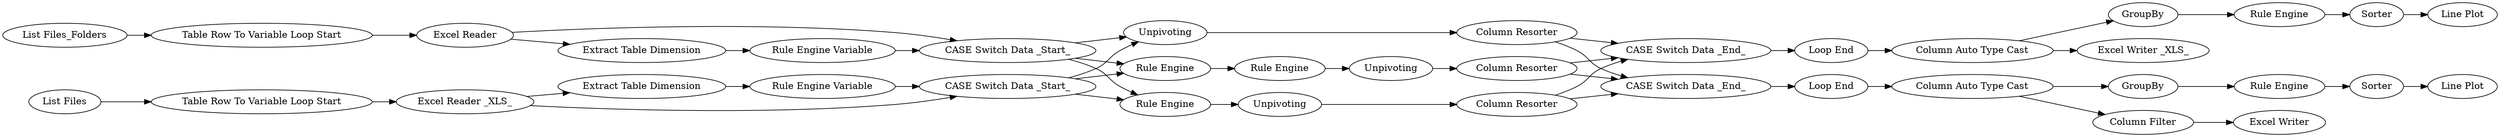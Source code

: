 digraph {
	7 -> 8
	31 -> 35
	37 -> 36
	8 -> 13
	4 -> 5
	36 -> 9
	28 -> 20
	19 -> 21
	13 -> 18
	15 -> 13
	18 -> 19
	45 -> 41
	43 -> 45
	17 -> 38
	14 -> 15
	1 -> 2
	41 -> 44
	39 -> 43
	39 -> 47
	10 -> 11
	21 -> 26
	17 -> 13
	9 -> 16
	29 -> 31
	19 -> 22
	6 -> 10
	30 -> 29
	31 -> 36
	6 -> 7
	33 -> 39
	3 -> 6
	38 -> 33
	8 -> 38
	3 -> 4
	11 -> 14
	36 -> 10
	35 -> 37
	47 -> 46
	5 -> 6
	36 -> 7
	26 -> 28
	2 -> 3
	6 -> 9
	16 -> 17
	15 -> 38
	7 [label=Unpivoting]
	9 [label="Rule Engine"]
	45 [label="Rule Engine"]
	18 [label="Loop End"]
	21 [label=GroupBy]
	26 [label="Rule Engine"]
	8 [label="Column Resorter"]
	17 [label="Column Resorter"]
	3 [label="Excel Reader _XLS_"]
	19 [label="Column Auto Type Cast"]
	41 [label=Sorter]
	31 [label="Excel Reader"]
	6 [label="CASE Switch Data _Start_"]
	15 [label="Column Resorter"]
	10 [label="Rule Engine"]
	16 [label=Unpivoting]
	1 [label="List Files"]
	22 [label="Excel Writer _XLS_"]
	28 [label=Sorter]
	11 [label="Rule Engine"]
	4 [label="Extract Table Dimension"]
	47 [label="Column Filter"]
	14 [label=Unpivoting]
	38 [label="CASE Switch Data _End_"]
	5 [label="Rule Engine Variable"]
	13 [label="CASE Switch Data _End_"]
	20 [label="Line Plot"]
	35 [label="Extract Table Dimension"]
	43 [label=GroupBy]
	44 [label="Line Plot"]
	29 [label="Table Row To Variable Loop Start"]
	36 [label="CASE Switch Data _Start_"]
	46 [label="Excel Writer"]
	39 [label="Column Auto Type Cast"]
	33 [label="Loop End"]
	30 [label="List Files_Folders"]
	2 [label="Table Row To Variable Loop Start"]
	37 [label="Rule Engine Variable"]
	rankdir=LR
}
